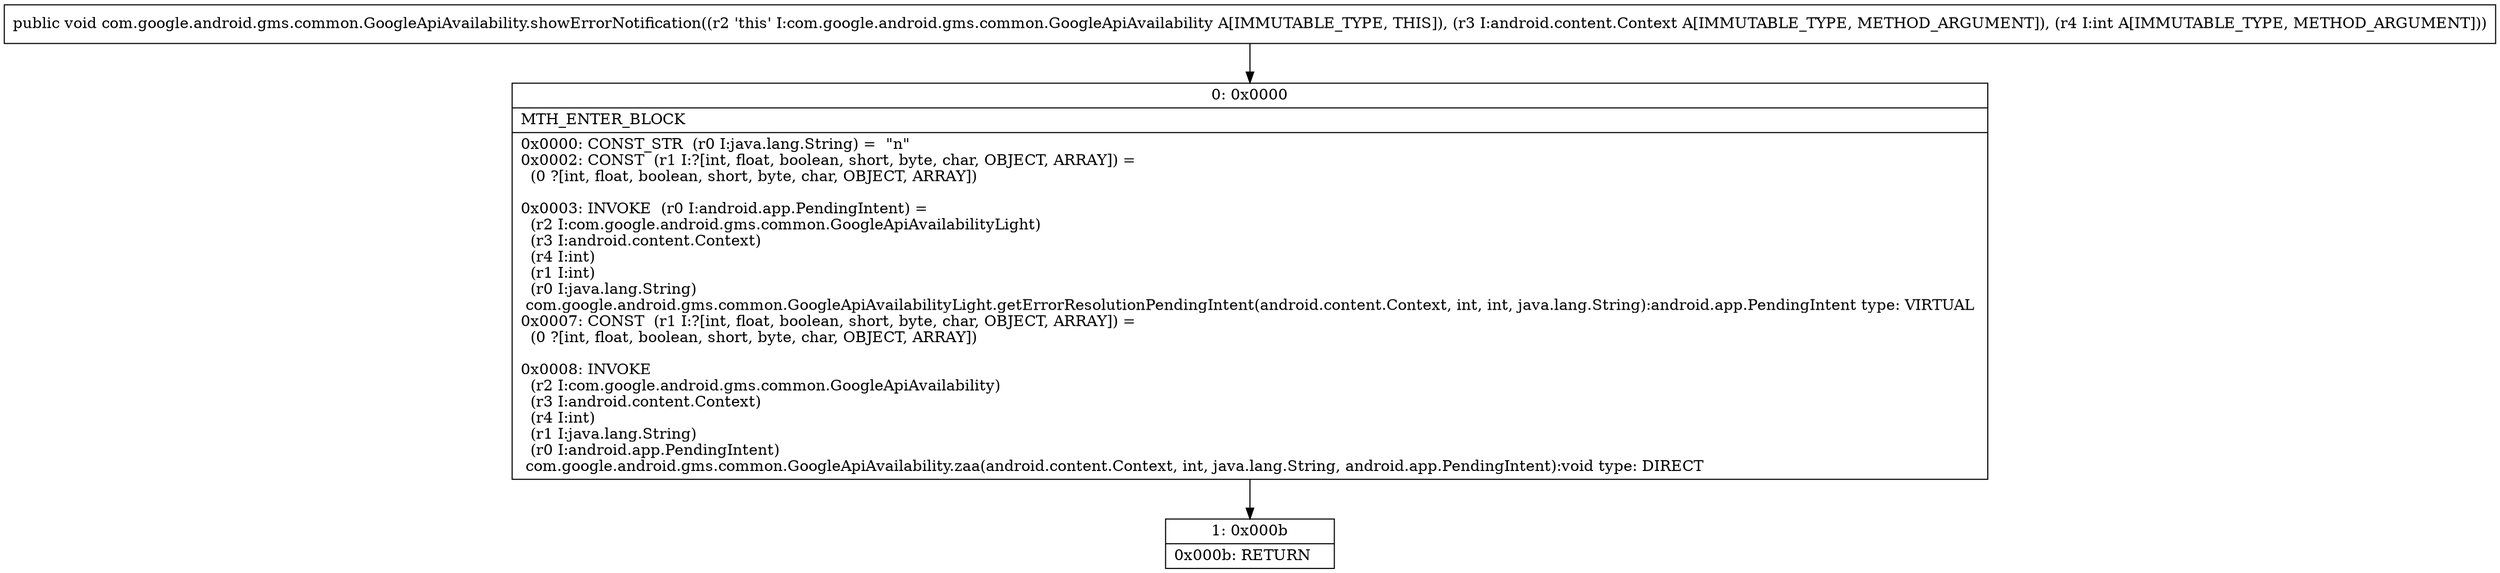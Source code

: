digraph "CFG forcom.google.android.gms.common.GoogleApiAvailability.showErrorNotification(Landroid\/content\/Context;I)V" {
Node_0 [shape=record,label="{0\:\ 0x0000|MTH_ENTER_BLOCK\l|0x0000: CONST_STR  (r0 I:java.lang.String) =  \"n\" \l0x0002: CONST  (r1 I:?[int, float, boolean, short, byte, char, OBJECT, ARRAY]) = \l  (0 ?[int, float, boolean, short, byte, char, OBJECT, ARRAY])\l \l0x0003: INVOKE  (r0 I:android.app.PendingIntent) = \l  (r2 I:com.google.android.gms.common.GoogleApiAvailabilityLight)\l  (r3 I:android.content.Context)\l  (r4 I:int)\l  (r1 I:int)\l  (r0 I:java.lang.String)\l com.google.android.gms.common.GoogleApiAvailabilityLight.getErrorResolutionPendingIntent(android.content.Context, int, int, java.lang.String):android.app.PendingIntent type: VIRTUAL \l0x0007: CONST  (r1 I:?[int, float, boolean, short, byte, char, OBJECT, ARRAY]) = \l  (0 ?[int, float, boolean, short, byte, char, OBJECT, ARRAY])\l \l0x0008: INVOKE  \l  (r2 I:com.google.android.gms.common.GoogleApiAvailability)\l  (r3 I:android.content.Context)\l  (r4 I:int)\l  (r1 I:java.lang.String)\l  (r0 I:android.app.PendingIntent)\l com.google.android.gms.common.GoogleApiAvailability.zaa(android.content.Context, int, java.lang.String, android.app.PendingIntent):void type: DIRECT \l}"];
Node_1 [shape=record,label="{1\:\ 0x000b|0x000b: RETURN   \l}"];
MethodNode[shape=record,label="{public void com.google.android.gms.common.GoogleApiAvailability.showErrorNotification((r2 'this' I:com.google.android.gms.common.GoogleApiAvailability A[IMMUTABLE_TYPE, THIS]), (r3 I:android.content.Context A[IMMUTABLE_TYPE, METHOD_ARGUMENT]), (r4 I:int A[IMMUTABLE_TYPE, METHOD_ARGUMENT])) }"];
MethodNode -> Node_0;
Node_0 -> Node_1;
}

